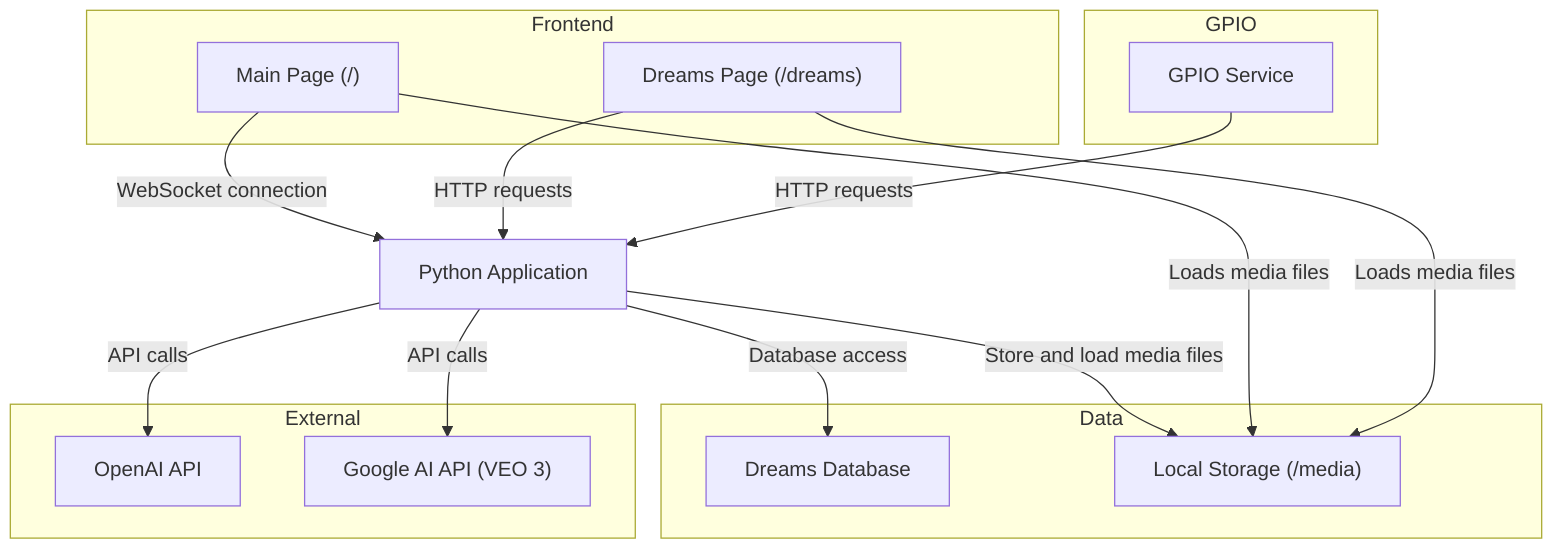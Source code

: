 flowchart TD
    A["Python Application"]

    subgraph GPIO
        B["GPIO Service"]
    end

    subgraph Frontend
        C["Main Page (/)"]
        D["Dreams Page (/dreams)"]
    end

    subgraph Data
        E["Dreams Database"]
        H["Local Storage (/media)"]
    end

    subgraph External
        F["OpenAI API"]
        G["Google AI API (VEO 3)"]
    end

    %% Connections
    C -- "WebSocket connection" --> A
    D -- "HTTP requests" --> A
    B -- "HTTP requests" --> A
    A -- "Database access" --> E
    A -- "API calls" --> F
    A -- "API calls" --> G
    A -- "Store and load media files" --> H
    C -- "Loads media files" --> H
    D -- "Loads media files" --> H